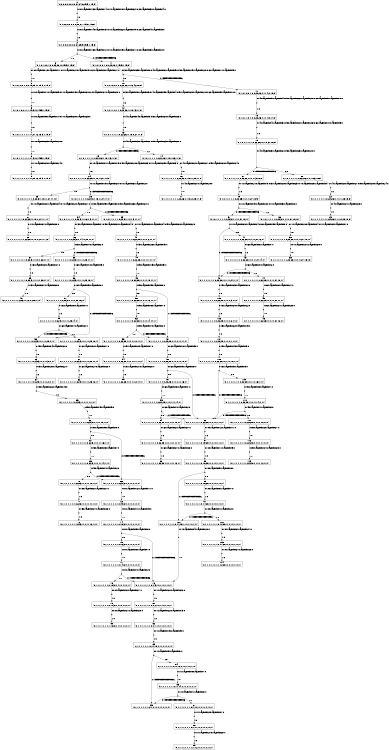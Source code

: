 digraph MDP {
size="8,5"
node [shape=box];
0 -> n0_0 [ arrowhead=none,label="0:r0_WayPoint13_WayPoint14.0r1_WayPoint18_WayPoint22.0r2_WayPoint30_WayPoint4.0" ];
n0_0 [ shape=point,width=0.1,height=0.1,label="" ];
n0_0 -> 1 [ label="1.0" ];
1 -> n1_0 [ arrowhead=none,label="0:r0_WayPoint14_WayPoint13.0r1_WayPoint22_WayPoint19.0r2_WayPoint4_WayPoint3.0" ];
n1_0 [ shape=point,width=0.1,height=0.1,label="" ];
n1_0 -> 2 [ label="1.0" ];
2 -> n2_0 [ arrowhead=none,label="0:r0_WayPoint13_WayPoint12.0r1_WayPoint19_WayPoint21.0r2_WayPoint3_WayPoint2.0" ];
n2_0 [ shape=point,width=0.1,height=0.1,label="" ];
n2_0 -> 3 [ label="0.8" ];
n2_0 -> 4 [ label="0.19999999999999996" ];
3 -> n3_0 [ arrowhead=none,label="0:r0_WayPoint12_WayPoint11.0r1_WayPoint21_WayPoint19.0r2_WayPoint2_WayPoint27.0" ];
n3_0 [ shape=point,width=0.1,height=0.1,label="" ];
n3_0 -> 5 [ label="1.0" ];
4 -> n4_0 [ arrowhead=none,label="0:r3_WayPoint25_WayPoint8.0r4_WayPoint6_WayPoint5.0r5_WayPoint15_WayPoint22.0r6_WayPoint11_WayPoint9.0" ];
n4_0 [ shape=point,width=0.1,height=0.1,label="" ];
n4_0 -> 10 [ label="0.8" ];
n4_0 -> 11 [ label="0.19999999999999996" ];
5 -> n5_0 [ arrowhead=none,label="0:r0_WayPoint11_WayPoint9.0r1_WayPoint19_WayPoint20.0r2_WayPoint27_WayPoint28.0" ];
n5_0 [ shape=point,width=0.1,height=0.1,label="" ];
n5_0 -> 6 [ label="1.0" ];
6 -> n6_0 [ arrowhead=none,label="0:r0_WayPoint9_WayPoint10.0r1_WayPoint20_WayPoint23.0" ];
n6_0 [ shape=point,width=0.1,height=0.1,label="" ];
n6_0 -> 7 [ label="1.0" ];
7 -> n7_0 [ arrowhead=none,label="0:r1_WayPoint23_WayPoint20.0" ];
n7_0 [ shape=point,width=0.1,height=0.1,label="" ];
n7_0 -> 8 [ label="1.0" ];
8 -> n8_0 [ arrowhead=none,label="0:r1_WayPoint20_WayPoint24.0" ];
n8_0 [ shape=point,width=0.1,height=0.1,label="" ];
n8_0 -> 9 [ label="1.0" ];
10 -> n10_0 [ arrowhead=none,label="0:r3_WayPoint8_WayPoint9.0r4_WayPoint5_WayPoint4.0r5_WayPoint22_WayPoint20.0r6_WayPoint9_WayPoint10.0" ];
n10_0 [ shape=point,width=0.1,height=0.1,label="" ];
n10_0 -> 12 [ label="1.0" ];
11 -> n11_0 [ arrowhead=none,label="0:r4_WayPoint5_WayPoint4.0r5_WayPoint22_WayPoint20.0r6_WayPoint9_WayPoint10.0" ];
n11_0 [ shape=point,width=0.1,height=0.1,label="" ];
n11_0 -> 18 [ label="1.0" ];
12 -> n12_0 [ arrowhead=none,label="0:r4_WayPoint4_WayPoint3.0r5_WayPoint20_WayPoint23.0" ];
n12_0 [ shape=point,width=0.1,height=0.1,label="" ];
n12_0 -> 13 [ label="1.0" ];
13 -> n13_0 [ arrowhead=none,label="0:r4_WayPoint3_WayPoint2.0r5_WayPoint23_WayPoint20.0" ];
n13_0 [ shape=point,width=0.1,height=0.1,label="" ];
n13_0 -> 14 [ label="0.8" ];
n13_0 -> 15 [ label="0.19999999999999996" ];
14 -> n14_0 [ arrowhead=none,label="0:r4_WayPoint2_WayPoint27.0r5_WayPoint20_WayPoint24.0" ];
n14_0 [ shape=point,width=0.1,height=0.1,label="" ];
n14_0 -> 16 [ label="1.0" ];
15 -> n15_0 [ arrowhead=none,label="0:r1_WayPoint21_WayPoint19.0r5_WayPoint20_WayPoint23.0r7_WayPoint29_WayPoint3.0" ];
n15_0 [ shape=point,width=0.1,height=0.1,label="" ];
n15_0 -> 24 [ label="1.0" ];
16 -> n16_0 [ arrowhead=none,label="0:r4_WayPoint27_WayPoint28.0" ];
n16_0 [ shape=point,width=0.1,height=0.1,label="" ];
n16_0 -> 17 [ label="1.0" ];
18 -> n18_0 [ arrowhead=none,label="0:r4_WayPoint4_WayPoint3.0r5_WayPoint20_WayPoint23.0r6_WayPoint10_WayPoint9.0" ];
n18_0 [ shape=point,width=0.1,height=0.1,label="" ];
n18_0 -> 19 [ label="1.0" ];
19 -> n19_0 [ arrowhead=none,label="0:r4_WayPoint3_WayPoint2.0r5_WayPoint23_WayPoint20.0" ];
n19_0 [ shape=point,width=0.1,height=0.1,label="" ];
n19_0 -> 20 [ label="0.8" ];
n19_0 -> 21 [ label="0.19999999999999996" ];
20 -> n20_0 [ arrowhead=none,label="0:r4_WayPoint2_WayPoint27.0r5_WayPoint20_WayPoint24.0" ];
n20_0 [ shape=point,width=0.1,height=0.1,label="" ];
n20_0 -> 22 [ label="1.0" ];
21 -> n21_0 [ arrowhead=none,label="0:r1_WayPoint21_WayPoint19.0r5_WayPoint20_WayPoint23.0r7_WayPoint29_WayPoint3.0" ];
n21_0 [ shape=point,width=0.1,height=0.1,label="" ];
n21_0 -> 29 [ label="1.0" ];
22 -> n22_0 [ arrowhead=none,label="0:r4_WayPoint27_WayPoint28.0" ];
n22_0 [ shape=point,width=0.1,height=0.1,label="" ];
n22_0 -> 23 [ label="1.0" ];
24 -> n24_0 [ arrowhead=none,label="0:r1_WayPoint19_WayPoint20.0r7_WayPoint3_WayPoint2.0" ];
n24_0 [ shape=point,width=0.1,height=0.1,label="" ];
n24_0 -> 25 [ label="0.8" ];
n24_0 -> 26 [ label="0.19999999999999996" ];
25 -> n25_0 [ arrowhead=none,label="0:r1_WayPoint20_WayPoint24.0r7_WayPoint2_WayPoint27.0" ];
n25_0 [ shape=point,width=0.1,height=0.1,label="" ];
n25_0 -> 27 [ label="1.0" ];
26 -> n26_0 [ arrowhead=none,label="0:r3_WayPoint9_WayPoint8.0r5_WayPoint23_WayPoint20.0" ];
n26_0 [ shape=point,width=0.1,height=0.1,label="" ];
n26_0 -> 34 [ label="0.8" ];
n26_0 -> 35 [ label="0.19999999999999996" ];
27 -> n27_0 [ arrowhead=none,label="0:r7_WayPoint27_WayPoint28.0" ];
n27_0 [ shape=point,width=0.1,height=0.1,label="" ];
n27_0 -> 28 [ label="1.0" ];
29 -> n29_0 [ arrowhead=none,label="0:r1_WayPoint19_WayPoint20.0r7_WayPoint3_WayPoint2.0" ];
n29_0 [ shape=point,width=0.1,height=0.1,label="" ];
n29_0 -> 30 [ label="0.8" ];
n29_0 -> 31 [ label="0.19999999999999996" ];
30 -> n30_0 [ arrowhead=none,label="0:r1_WayPoint20_WayPoint24.0r7_WayPoint2_WayPoint27.0" ];
n30_0 [ shape=point,width=0.1,height=0.1,label="" ];
n30_0 -> 32 [ label="1.0" ];
31 -> n31_0 [ arrowhead=none,label="0:r1_WayPoint20_WayPoint24.0r6_WayPoint9_WayPoint8.0" ];
n31_0 [ shape=point,width=0.1,height=0.1,label="" ];
n31_0 -> 41 [ label="0.8" ];
n31_0 -> 42 [ label="0.19999999999999996" ];
32 -> n32_0 [ arrowhead=none,label="0:r7_WayPoint27_WayPoint28.0" ];
n32_0 [ shape=point,width=0.1,height=0.1,label="" ];
n32_0 -> 33 [ label="1.0" ];
34 -> n34_0 [ arrowhead=none,label="0:r3_WayPoint8_WayPoint7.0r5_WayPoint20_WayPoint24.0" ];
n34_0 [ shape=point,width=0.1,height=0.1,label="" ];
n34_0 -> 36 [ label="1.0" ];
35 -> n35_0 [ arrowhead=none,label="0:r1_WayPoint20_WayPoint24.0r5_WayPoint20_WayPoint22.0" ];
n35_0 [ shape=point,width=0.1,height=0.1,label="" ];
n35_0 -> 47 [ label="1.0" ];
36 -> n36_0 [ arrowhead=none,label="0:r3_WayPoint7_WayPoint2.0" ];
n36_0 [ shape=point,width=0.1,height=0.1,label="" ];
n36_0 -> 37 [ label="0.8" ];
n36_0 -> 38 [ label="0.19999999999999996" ];
37 -> n37_0 [ arrowhead=none,label="0:r3_WayPoint2_WayPoint27.0" ];
n37_0 [ shape=point,width=0.1,height=0.1,label="" ];
n37_0 -> 39 [ label="1.0" ];
38 -> n38_0 [ arrowhead=none,label="0:r6_WayPoint10_WayPoint9.0" ];
n38_0 [ shape=point,width=0.1,height=0.1,label="" ];
n38_0 -> 56 [ label="1.0" ];
39 -> n39_0 [ arrowhead=none,label="0:r3_WayPoint27_WayPoint28.0" ];
n39_0 [ shape=point,width=0.1,height=0.1,label="" ];
n39_0 -> 40 [ label="1.0" ];
41 -> n41_0 [ arrowhead=none,label="0:r6_WayPoint8_WayPoint7.0" ];
n41_0 [ shape=point,width=0.1,height=0.1,label="" ];
n41_0 -> 43 [ label="1.0" ];
42 -> n42_0 [ arrowhead=none,label="0:r5_WayPoint23_WayPoint20.0" ];
n42_0 [ shape=point,width=0.1,height=0.1,label="" ];
n42_0 -> 105 [ label="1.0" ];
43 -> n43_0 [ arrowhead=none,label="0:r6_WayPoint7_WayPoint2.0" ];
n43_0 [ shape=point,width=0.1,height=0.1,label="" ];
n43_0 -> 42 [ label="0.19999999999999996" ];
n43_0 -> 44 [ label="0.8" ];
44 -> n44_0 [ arrowhead=none,label="0:r6_WayPoint2_WayPoint27.0" ];
n44_0 [ shape=point,width=0.1,height=0.1,label="" ];
n44_0 -> 45 [ label="1.0" ];
45 -> n45_0 [ arrowhead=none,label="0:r6_WayPoint27_WayPoint28.0" ];
n45_0 [ shape=point,width=0.1,height=0.1,label="" ];
n45_0 -> 46 [ label="1.0" ];
47 -> n47_0 [ arrowhead=none,label="0:r5_WayPoint22_WayPoint15.0" ];
n47_0 [ shape=point,width=0.1,height=0.1,label="" ];
n47_0 -> 48 [ label="1.0" ];
48 -> n48_0 [ arrowhead=none,label="0:r5_WayPoint15_WayPoint9.0" ];
n48_0 [ shape=point,width=0.1,height=0.1,label="" ];
n48_0 -> 49 [ label="1.0" ];
49 -> n49_0 [ arrowhead=none,label="0:r5_WayPoint9_WayPoint8.0" ];
n49_0 [ shape=point,width=0.1,height=0.1,label="" ];
n49_0 -> 50 [ label="0.8" ];
n49_0 -> 51 [ label="0.19999999999999996" ];
50 -> n50_0 [ arrowhead=none,label="0:r5_WayPoint8_WayPoint7.0" ];
n50_0 [ shape=point,width=0.1,height=0.1,label="" ];
n50_0 -> 52 [ label="1.0" ];
51 -> n51_0 [ arrowhead=none,label="0:r6_WayPoint10_WayPoint9.0" ];
n51_0 [ shape=point,width=0.1,height=0.1,label="" ];
n51_0 -> 90 [ label="1.0" ];
52 -> n52_0 [ arrowhead=none,label="0:r5_WayPoint7_WayPoint2.0" ];
n52_0 [ shape=point,width=0.1,height=0.1,label="" ];
n52_0 -> 51 [ label="0.19999999999999996" ];
n52_0 -> 53 [ label="0.8" ];
53 -> n53_0 [ arrowhead=none,label="0:r5_WayPoint2_WayPoint27.0" ];
n53_0 [ shape=point,width=0.1,height=0.1,label="" ];
n53_0 -> 54 [ label="1.0" ];
54 -> n54_0 [ arrowhead=none,label="0:r5_WayPoint27_WayPoint28.0" ];
n54_0 [ shape=point,width=0.1,height=0.1,label="" ];
n54_0 -> 55 [ label="1.0" ];
56 -> n56_0 [ arrowhead=none,label="0:r6_WayPoint9_WayPoint8.0" ];
n56_0 [ shape=point,width=0.1,height=0.1,label="" ];
n56_0 -> 57 [ label="0.8" ];
n56_0 -> 58 [ label="0.19999999999999996" ];
57 -> n57_0 [ arrowhead=none,label="0:r6_WayPoint8_WayPoint7.0" ];
n57_0 [ shape=point,width=0.1,height=0.1,label="" ];
n57_0 -> 59 [ label="1.0" ];
58 -> n58_0 [ arrowhead=none,label="0:r5_WayPoint24_WayPoint20.0" ];
n58_0 [ shape=point,width=0.1,height=0.1,label="" ];
n58_0 -> 63 [ label="1.0" ];
59 -> n59_0 [ arrowhead=none,label="0:r6_WayPoint7_WayPoint2.0" ];
n59_0 [ shape=point,width=0.1,height=0.1,label="" ];
n59_0 -> 58 [ label="0.19999999999999996" ];
n59_0 -> 60 [ label="0.8" ];
60 -> n60_0 [ arrowhead=none,label="0:r6_WayPoint2_WayPoint27.0" ];
n60_0 [ shape=point,width=0.1,height=0.1,label="" ];
n60_0 -> 61 [ label="1.0" ];
61 -> n61_0 [ arrowhead=none,label="0:r6_WayPoint27_WayPoint28.0" ];
n61_0 [ shape=point,width=0.1,height=0.1,label="" ];
n61_0 -> 62 [ label="1.0" ];
63 -> n63_0 [ arrowhead=none,label="0:r5_WayPoint20_WayPoint22.0" ];
n63_0 [ shape=point,width=0.1,height=0.1,label="" ];
n63_0 -> 64 [ label="1.0" ];
64 -> n64_0 [ arrowhead=none,label="0:r5_WayPoint22_WayPoint15.0" ];
n64_0 [ shape=point,width=0.1,height=0.1,label="" ];
n64_0 -> 65 [ label="1.0" ];
65 -> n65_0 [ arrowhead=none,label="0:r5_WayPoint15_WayPoint9.0" ];
n65_0 [ shape=point,width=0.1,height=0.1,label="" ];
n65_0 -> 66 [ label="1.0" ];
66 -> n66_0 [ arrowhead=none,label="0:r5_WayPoint9_WayPoint8.0" ];
n66_0 [ shape=point,width=0.1,height=0.1,label="" ];
n66_0 -> 67 [ label="0.8" ];
n66_0 -> 68 [ label="0.19999999999999996" ];
67 -> n67_0 [ arrowhead=none,label="0:r5_WayPoint8_WayPoint7.0" ];
n67_0 [ shape=point,width=0.1,height=0.1,label="" ];
n67_0 -> 69 [ label="1.0" ];
68 -> n68_0 [ arrowhead=none,label="0:r0_WayPoint12_WayPoint11.0" ];
n68_0 [ shape=point,width=0.1,height=0.1,label="" ];
n68_0 -> 73 [ label="1.0" ];
69 -> n69_0 [ arrowhead=none,label="0:r5_WayPoint7_WayPoint2.0" ];
n69_0 [ shape=point,width=0.1,height=0.1,label="" ];
n69_0 -> 68 [ label="0.19999999999999996" ];
n69_0 -> 70 [ label="0.8" ];
70 -> n70_0 [ arrowhead=none,label="0:r5_WayPoint2_WayPoint27.0" ];
n70_0 [ shape=point,width=0.1,height=0.1,label="" ];
n70_0 -> 71 [ label="1.0" ];
71 -> n71_0 [ arrowhead=none,label="0:r5_WayPoint27_WayPoint28.0" ];
n71_0 [ shape=point,width=0.1,height=0.1,label="" ];
n71_0 -> 72 [ label="1.0" ];
73 -> n73_0 [ arrowhead=none,label="0:r0_WayPoint11_WayPoint9.0" ];
n73_0 [ shape=point,width=0.1,height=0.1,label="" ];
n73_0 -> 74 [ label="1.0" ];
74 -> n74_0 [ arrowhead=none,label="0:r0_WayPoint9_WayPoint8.0" ];
n74_0 [ shape=point,width=0.1,height=0.1,label="" ];
n74_0 -> 75 [ label="0.8" ];
n74_0 -> 76 [ label="0.19999999999999996" ];
75 -> n75_0 [ arrowhead=none,label="0:r0_WayPoint8_WayPoint7.0" ];
n75_0 [ shape=point,width=0.1,height=0.1,label="" ];
n75_0 -> 77 [ label="1.0" ];
76 -> n76_0 [ arrowhead=none,label="0:r1_WayPoint20_WayPoint22.0" ];
n76_0 [ shape=point,width=0.1,height=0.1,label="" ];
n76_0 -> 81 [ label="1.0" ];
77 -> n77_0 [ arrowhead=none,label="0:r0_WayPoint7_WayPoint2.0" ];
n77_0 [ shape=point,width=0.1,height=0.1,label="" ];
n77_0 -> 76 [ label="0.19999999999999996" ];
n77_0 -> 78 [ label="0.8" ];
78 -> n78_0 [ arrowhead=none,label="0:r0_WayPoint2_WayPoint27.0" ];
n78_0 [ shape=point,width=0.1,height=0.1,label="" ];
n78_0 -> 79 [ label="1.0" ];
79 -> n79_0 [ arrowhead=none,label="0:r0_WayPoint27_WayPoint28.0" ];
n79_0 [ shape=point,width=0.1,height=0.1,label="" ];
n79_0 -> 80 [ label="1.0" ];
81 -> n81_0 [ arrowhead=none,label="0:r1_WayPoint22_WayPoint15.0" ];
n81_0 [ shape=point,width=0.1,height=0.1,label="" ];
n81_0 -> 82 [ label="1.0" ];
82 -> n82_0 [ arrowhead=none,label="0:r1_WayPoint15_WayPoint9.0" ];
n82_0 [ shape=point,width=0.1,height=0.1,label="" ];
n82_0 -> 83 [ label="1.0" ];
83 -> n83_0 [ arrowhead=none,label="0:r1_WayPoint9_WayPoint8.0" ];
n83_0 [ shape=point,width=0.1,height=0.1,label="" ];
n83_0 -> 84 [ label="0.8" ];
n83_0 -> 85 [ label="0.19999999999999996" ];
84 -> n84_0 [ arrowhead=none,label="0:r1_WayPoint8_WayPoint7.0" ];
n84_0 [ shape=point,width=0.1,height=0.1,label="" ];
n84_0 -> 86 [ label="1.0" ];
86 -> n86_0 [ arrowhead=none,label="0:r1_WayPoint7_WayPoint2.0" ];
n86_0 [ shape=point,width=0.1,height=0.1,label="" ];
n86_0 -> 85 [ label="0.19999999999999996" ];
n86_0 -> 87 [ label="0.8" ];
87 -> n87_0 [ arrowhead=none,label="0:r1_WayPoint2_WayPoint27.0" ];
n87_0 [ shape=point,width=0.1,height=0.1,label="" ];
n87_0 -> 88 [ label="1.0" ];
88 -> n88_0 [ arrowhead=none,label="0:r1_WayPoint27_WayPoint28.0" ];
n88_0 [ shape=point,width=0.1,height=0.1,label="" ];
n88_0 -> 89 [ label="1.0" ];
90 -> n90_0 [ arrowhead=none,label="0:r6_WayPoint9_WayPoint8.0" ];
n90_0 [ shape=point,width=0.1,height=0.1,label="" ];
n90_0 -> 91 [ label="0.8" ];
n90_0 -> 92 [ label="0.19999999999999996" ];
91 -> n91_0 [ arrowhead=none,label="0:r6_WayPoint8_WayPoint7.0" ];
n91_0 [ shape=point,width=0.1,height=0.1,label="" ];
n91_0 -> 93 [ label="1.0" ];
92 -> n92_0 [ arrowhead=none,label="0:r0_WayPoint12_WayPoint11.0" ];
n92_0 [ shape=point,width=0.1,height=0.1,label="" ];
n92_0 -> 97 [ label="1.0" ];
93 -> n93_0 [ arrowhead=none,label="0:r6_WayPoint7_WayPoint2.0" ];
n93_0 [ shape=point,width=0.1,height=0.1,label="" ];
n93_0 -> 92 [ label="0.19999999999999996" ];
n93_0 -> 94 [ label="0.8" ];
94 -> n94_0 [ arrowhead=none,label="0:r6_WayPoint2_WayPoint27.0" ];
n94_0 [ shape=point,width=0.1,height=0.1,label="" ];
n94_0 -> 95 [ label="1.0" ];
95 -> n95_0 [ arrowhead=none,label="0:r6_WayPoint27_WayPoint28.0" ];
n95_0 [ shape=point,width=0.1,height=0.1,label="" ];
n95_0 -> 96 [ label="1.0" ];
97 -> n97_0 [ arrowhead=none,label="0:r0_WayPoint11_WayPoint9.0" ];
n97_0 [ shape=point,width=0.1,height=0.1,label="" ];
n97_0 -> 98 [ label="1.0" ];
98 -> n98_0 [ arrowhead=none,label="0:r0_WayPoint9_WayPoint8.0" ];
n98_0 [ shape=point,width=0.1,height=0.1,label="" ];
n98_0 -> 99 [ label="0.8" ];
n98_0 -> 100 [ label="0.19999999999999996" ];
99 -> n99_0 [ arrowhead=none,label="0:r0_WayPoint8_WayPoint7.0" ];
n99_0 [ shape=point,width=0.1,height=0.1,label="" ];
n99_0 -> 101 [ label="1.0" ];
100 -> n100_0 [ arrowhead=none,label="0:r1_WayPoint24_WayPoint20.0" ];
n100_0 [ shape=point,width=0.1,height=0.1,label="" ];
n100_0 -> 76 [ label="1.0" ];
101 -> n101_0 [ arrowhead=none,label="0:r0_WayPoint7_WayPoint2.0" ];
n101_0 [ shape=point,width=0.1,height=0.1,label="" ];
n101_0 -> 100 [ label="0.19999999999999996" ];
n101_0 -> 102 [ label="0.8" ];
102 -> n102_0 [ arrowhead=none,label="0:r0_WayPoint2_WayPoint27.0" ];
n102_0 [ shape=point,width=0.1,height=0.1,label="" ];
n102_0 -> 103 [ label="1.0" ];
103 -> n103_0 [ arrowhead=none,label="0:r0_WayPoint27_WayPoint28.0" ];
n103_0 [ shape=point,width=0.1,height=0.1,label="" ];
n103_0 -> 104 [ label="1.0" ];
105 -> n105_0 [ arrowhead=none,label="0:r5_WayPoint20_WayPoint22.0" ];
n105_0 [ shape=point,width=0.1,height=0.1,label="" ];
n105_0 -> 106 [ label="1.0" ];
106 -> n106_0 [ arrowhead=none,label="0:r5_WayPoint22_WayPoint15.0" ];
n106_0 [ shape=point,width=0.1,height=0.1,label="" ];
n106_0 -> 107 [ label="1.0" ];
107 -> n107_0 [ arrowhead=none,label="0:r5_WayPoint15_WayPoint9.0" ];
n107_0 [ shape=point,width=0.1,height=0.1,label="" ];
n107_0 -> 108 [ label="1.0" ];
108 -> n108_0 [ arrowhead=none,label="0:r5_WayPoint9_WayPoint8.0" ];
n108_0 [ shape=point,width=0.1,height=0.1,label="" ];
n108_0 -> 92 [ label="0.19999999999999996" ];
n108_0 -> 109 [ label="0.8" ];
109 -> n109_0 [ arrowhead=none,label="0:r5_WayPoint8_WayPoint7.0" ];
n109_0 [ shape=point,width=0.1,height=0.1,label="" ];
n109_0 -> 110 [ label="1.0" ];
110 -> n110_0 [ arrowhead=none,label="0:r5_WayPoint7_WayPoint2.0" ];
n110_0 [ shape=point,width=0.1,height=0.1,label="" ];
n110_0 -> 92 [ label="0.19999999999999996" ];
n110_0 -> 111 [ label="0.8" ];
111 -> n111_0 [ arrowhead=none,label="0:r5_WayPoint2_WayPoint27.0" ];
n111_0 [ shape=point,width=0.1,height=0.1,label="" ];
n111_0 -> 112 [ label="1.0" ];
112 -> n112_0 [ arrowhead=none,label="0:r5_WayPoint27_WayPoint28.0" ];
n112_0 [ shape=point,width=0.1,height=0.1,label="" ];
n112_0 -> 113 [ label="1.0" ];
0 [label="0\n(0,0,0,0,0,0,0,0,0,21,24,6,15,5,1,19,8)"]
1 [label="1\n(0,1,0,0,0,0,0,0,0,20,2,7,15,5,1,19,8)"]
2 [label="2\n(0,1,0,0,0,0,0,0,0,21,25,9,15,5,1,19,8)"]
3 [label="3\n(0,1,0,1,0,0,1,0,0,22,26,10,15,5,1,19,8)"]
4 [label="4\n(0,1,0,1,0,0,1,0,0,22,26,-1,15,5,1,19,8)"]
5 [label="5\n(0,1,0,1,0,0,1,0,0,19,25,11,15,5,1,19,8)"]
6 [label="6\n(0,1,0,1,0,0,1,1,1,18,3,12,15,5,1,19,8)"]
7 [label="7\n(0,1,0,1,1,1,1,1,1,17,27,12,15,5,1,19,8)"]
8 [label="8\n(0,1,0,1,1,1,1,1,1,17,3,12,15,5,1,19,8)"]
9 [label="9\n(0,1,1,1,1,1,1,1,1,17,28,12,15,5,1,19,8)"]
10 [label="10\n(0,1,0,1,0,0,1,0,0,22,26,-1,16,4,2,18,8)"]
11 [label="11\n(0,1,0,1,0,0,1,0,0,22,26,-1,-1,4,2,18,8)"]
12 [label="12\n(0,1,0,1,1,0,1,1,0,22,26,-1,18,7,3,17,8)"]
13 [label="13\n(0,1,0,1,1,1,1,1,0,22,26,-1,18,9,27,17,8)"]
14 [label="14\n(0,1,0,1,1,1,1,1,0,22,26,-1,18,10,3,17,8)"]
15 [label="15\n(0,1,0,1,1,1,1,1,0,22,26,-1,18,-1,3,17,8)"]
16 [label="16\n(0,1,1,1,1,1,1,1,0,22,26,-1,18,11,28,17,8)"]
17 [label="17\n(0,1,1,1,1,1,1,1,1,22,26,-1,18,12,28,17,8)"]
18 [label="18\n(0,1,0,1,1,0,1,0,0,22,26,-1,-1,7,3,17,8)"]
19 [label="19\n(0,1,0,1,1,1,1,1,0,22,26,-1,-1,9,27,18,8)"]
20 [label="20\n(0,1,0,1,1,1,1,1,0,22,26,-1,-1,10,3,18,8)"]
21 [label="21\n(0,1,0,1,1,1,1,1,0,22,26,-1,-1,-1,3,18,8)"]
22 [label="22\n(0,1,1,1,1,1,1,1,0,22,26,-1,-1,11,28,18,8)"]
23 [label="23\n(0,1,1,1,1,1,1,1,1,22,26,-1,-1,12,28,18,8)"]
24 [label="24\n(0,1,0,1,1,1,1,1,0,22,25,-1,18,-1,27,17,9)"]
25 [label="25\n(0,1,0,1,1,1,1,1,0,22,3,-1,18,-1,27,17,10)"]
26 [label="26\n(0,1,0,1,1,1,1,1,0,22,3,-1,18,-1,27,17,-1)"]
27 [label="27\n(0,1,1,1,1,1,1,1,0,22,28,-1,18,-1,27,17,11)"]
28 [label="28\n(0,1,1,1,1,1,1,1,1,22,28,-1,18,-1,27,17,12)"]
29 [label="29\n(0,1,0,1,1,1,1,1,0,22,25,-1,-1,-1,27,18,9)"]
30 [label="30\n(0,1,0,1,1,1,1,1,0,22,3,-1,-1,-1,27,18,10)"]
31 [label="31\n(0,1,0,1,1,1,1,1,0,22,3,-1,-1,-1,27,18,-1)"]
32 [label="32\n(0,1,1,1,1,1,1,1,0,22,28,-1,-1,-1,27,18,11)"]
33 [label="33\n(0,1,1,1,1,1,1,1,1,22,28,-1,-1,-1,27,18,12)"]
34 [label="34\n(0,1,0,1,1,1,1,1,0,22,3,-1,16,-1,3,17,-1)"]
35 [label="35\n(0,1,0,1,1,1,1,1,0,22,3,-1,-1,-1,3,17,-1)"]
36 [label="36\n(0,1,1,1,1,1,1,1,0,22,3,-1,14,-1,28,17,-1)"]
37 [label="37\n(0,1,1,1,1,1,1,1,0,22,3,-1,10,-1,28,17,-1)"]
38 [label="38\n(0,1,1,1,1,1,1,1,0,22,3,-1,-1,-1,28,17,-1)"]
39 [label="39\n(0,1,1,1,1,1,1,1,0,22,3,-1,11,-1,28,17,-1)"]
40 [label="40\n(0,1,1,1,1,1,1,1,1,22,3,-1,12,-1,28,17,-1)"]
41 [label="41\n(0,1,1,1,1,1,1,1,0,22,28,-1,-1,-1,27,16,-1)"]
42 [label="42\n(0,1,1,1,1,1,1,1,0,22,28,-1,-1,-1,27,-1,-1)"]
43 [label="43\n(0,1,1,1,1,1,1,1,0,22,28,-1,-1,-1,27,14,-1)"]
44 [label="44\n(0,1,1,1,1,1,1,1,0,22,28,-1,-1,-1,27,10,-1)"]
45 [label="45\n(0,1,1,1,1,1,1,1,0,22,28,-1,-1,-1,27,11,-1)"]
46 [label="46\n(0,1,1,1,1,1,1,1,1,22,28,-1,-1,-1,27,12,-1)"]
47 [label="47\n(0,1,1,1,1,1,1,1,0,22,28,-1,-1,-1,2,17,-1)"]
48 [label="48\n(0,1,1,1,1,1,1,1,0,22,28,-1,-1,-1,1,17,-1)"]
49 [label="49\n(0,1,1,1,1,1,1,1,0,22,28,-1,-1,-1,18,17,-1)"]
50 [label="50\n(0,1,1,1,1,1,1,1,0,22,28,-1,-1,-1,16,17,-1)"]
51 [label="51\n(0,1,1,1,1,1,1,1,0,22,28,-1,-1,-1,-1,17,-1)"]
52 [label="52\n(0,1,1,1,1,1,1,1,0,22,28,-1,-1,-1,14,17,-1)"]
53 [label="53\n(0,1,1,1,1,1,1,1,0,22,28,-1,-1,-1,10,17,-1)"]
54 [label="54\n(0,1,1,1,1,1,1,1,0,22,28,-1,-1,-1,11,17,-1)"]
55 [label="55\n(0,1,1,1,1,1,1,1,1,22,28,-1,-1,-1,12,17,-1)"]
56 [label="56\n(0,1,1,1,1,1,1,1,0,22,3,-1,-1,-1,28,18,-1)"]
57 [label="57\n(0,1,1,1,1,1,1,1,0,22,3,-1,-1,-1,28,16,-1)"]
58 [label="58\n(0,1,1,1,1,1,1,1,0,22,3,-1,-1,-1,28,-1,-1)"]
59 [label="59\n(0,1,1,1,1,1,1,1,0,22,3,-1,-1,-1,28,14,-1)"]
60 [label="60\n(0,1,1,1,1,1,1,1,0,22,3,-1,-1,-1,28,10,-1)"]
61 [label="61\n(0,1,1,1,1,1,1,1,0,22,3,-1,-1,-1,28,11,-1)"]
62 [label="62\n(0,1,1,1,1,1,1,1,1,22,3,-1,-1,-1,28,12,-1)"]
63 [label="63\n(0,1,1,1,1,1,1,1,0,22,3,-1,-1,-1,3,-1,-1)"]
64 [label="64\n(0,1,1,1,1,1,1,1,0,22,3,-1,-1,-1,2,-1,-1)"]
65 [label="65\n(0,1,1,1,1,1,1,1,0,22,3,-1,-1,-1,1,-1,-1)"]
66 [label="66\n(0,1,1,1,1,1,1,1,0,22,3,-1,-1,-1,18,-1,-1)"]
67 [label="67\n(0,1,1,1,1,1,1,1,0,22,3,-1,-1,-1,16,-1,-1)"]
68 [label="68\n(0,1,1,1,1,1,1,1,0,22,3,-1,-1,-1,-1,-1,-1)"]
69 [label="69\n(0,1,1,1,1,1,1,1,0,22,3,-1,-1,-1,14,-1,-1)"]
70 [label="70\n(0,1,1,1,1,1,1,1,0,22,3,-1,-1,-1,10,-1,-1)"]
71 [label="71\n(0,1,1,1,1,1,1,1,0,22,3,-1,-1,-1,11,-1,-1)"]
72 [label="72\n(0,1,1,1,1,1,1,1,1,22,3,-1,-1,-1,12,-1,-1)"]
73 [label="73\n(0,1,1,1,1,1,1,1,0,19,3,-1,-1,-1,-1,-1,-1)"]
74 [label="74\n(0,1,1,1,1,1,1,1,0,18,3,-1,-1,-1,-1,-1,-1)"]
75 [label="75\n(0,1,1,1,1,1,1,1,0,16,3,-1,-1,-1,-1,-1,-1)"]
76 [label="76\n(0,1,1,1,1,1,1,1,0,-1,3,-1,-1,-1,-1,-1,-1)"]
77 [label="77\n(0,1,1,1,1,1,1,1,0,14,3,-1,-1,-1,-1,-1,-1)"]
78 [label="78\n(0,1,1,1,1,1,1,1,0,10,3,-1,-1,-1,-1,-1,-1)"]
79 [label="79\n(0,1,1,1,1,1,1,1,0,11,3,-1,-1,-1,-1,-1,-1)"]
80 [label="80\n(0,1,1,1,1,1,1,1,1,12,3,-1,-1,-1,-1,-1,-1)"]
81 [label="81\n(0,1,1,1,1,1,1,1,0,-1,2,-1,-1,-1,-1,-1,-1)"]
82 [label="82\n(0,1,1,1,1,1,1,1,0,-1,1,-1,-1,-1,-1,-1,-1)"]
83 [label="83\n(0,1,1,1,1,1,1,1,0,-1,18,-1,-1,-1,-1,-1,-1)"]
84 [label="84\n(0,1,1,1,1,1,1,1,0,-1,16,-1,-1,-1,-1,-1,-1)"]
85 [label="85\n(0,1,1,1,1,1,1,1,0,-1,-1,-1,-1,-1,-1,-1,-1)"]
86 [label="86\n(0,1,1,1,1,1,1,1,0,-1,14,-1,-1,-1,-1,-1,-1)"]
87 [label="87\n(0,1,1,1,1,1,1,1,0,-1,10,-1,-1,-1,-1,-1,-1)"]
88 [label="88\n(0,1,1,1,1,1,1,1,0,-1,11,-1,-1,-1,-1,-1,-1)"]
89 [label="89\n(0,1,1,1,1,1,1,1,1,-1,12,-1,-1,-1,-1,-1,-1)"]
90 [label="90\n(0,1,1,1,1,1,1,1,0,22,28,-1,-1,-1,-1,18,-1)"]
91 [label="91\n(0,1,1,1,1,1,1,1,0,22,28,-1,-1,-1,-1,16,-1)"]
92 [label="92\n(0,1,1,1,1,1,1,1,0,22,28,-1,-1,-1,-1,-1,-1)"]
93 [label="93\n(0,1,1,1,1,1,1,1,0,22,28,-1,-1,-1,-1,14,-1)"]
94 [label="94\n(0,1,1,1,1,1,1,1,0,22,28,-1,-1,-1,-1,10,-1)"]
95 [label="95\n(0,1,1,1,1,1,1,1,0,22,28,-1,-1,-1,-1,11,-1)"]
96 [label="96\n(0,1,1,1,1,1,1,1,1,22,28,-1,-1,-1,-1,12,-1)"]
97 [label="97\n(0,1,1,1,1,1,1,1,0,19,28,-1,-1,-1,-1,-1,-1)"]
98 [label="98\n(0,1,1,1,1,1,1,1,0,18,28,-1,-1,-1,-1,-1,-1)"]
99 [label="99\n(0,1,1,1,1,1,1,1,0,16,28,-1,-1,-1,-1,-1,-1)"]
100 [label="100\n(0,1,1,1,1,1,1,1,0,-1,28,-1,-1,-1,-1,-1,-1)"]
101 [label="101\n(0,1,1,1,1,1,1,1,0,14,28,-1,-1,-1,-1,-1,-1)"]
102 [label="102\n(0,1,1,1,1,1,1,1,0,10,28,-1,-1,-1,-1,-1,-1)"]
103 [label="103\n(0,1,1,1,1,1,1,1,0,11,28,-1,-1,-1,-1,-1,-1)"]
104 [label="104\n(0,1,1,1,1,1,1,1,1,12,28,-1,-1,-1,-1,-1,-1)"]
105 [label="105\n(0,1,1,1,1,1,1,1,0,22,28,-1,-1,-1,3,-1,-1)"]
106 [label="106\n(0,1,1,1,1,1,1,1,0,22,28,-1,-1,-1,2,-1,-1)"]
107 [label="107\n(0,1,1,1,1,1,1,1,0,22,28,-1,-1,-1,1,-1,-1)"]
108 [label="108\n(0,1,1,1,1,1,1,1,0,22,28,-1,-1,-1,18,-1,-1)"]
109 [label="109\n(0,1,1,1,1,1,1,1,0,22,28,-1,-1,-1,16,-1,-1)"]
110 [label="110\n(0,1,1,1,1,1,1,1,0,22,28,-1,-1,-1,14,-1,-1)"]
111 [label="111\n(0,1,1,1,1,1,1,1,0,22,28,-1,-1,-1,10,-1,-1)"]
112 [label="112\n(0,1,1,1,1,1,1,1,0,22,28,-1,-1,-1,11,-1,-1)"]
113 [label="113\n(0,1,1,1,1,1,1,1,1,22,28,-1,-1,-1,12,-1,-1)"]
}
